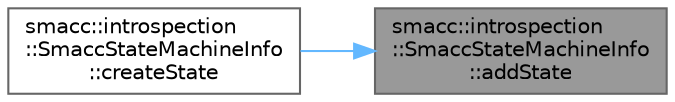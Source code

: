 digraph "smacc::introspection::SmaccStateMachineInfo::addState"
{
 // LATEX_PDF_SIZE
  bgcolor="transparent";
  edge [fontname=Helvetica,fontsize=10,labelfontname=Helvetica,labelfontsize=10];
  node [fontname=Helvetica,fontsize=10,shape=box,height=0.2,width=0.4];
  rankdir="RL";
  Node1 [label="smacc::introspection\l::SmaccStateMachineInfo\l::addState",height=0.2,width=0.4,color="gray40", fillcolor="grey60", style="filled", fontcolor="black",tooltip=" "];
  Node1 -> Node2 [dir="back",color="steelblue1",style="solid"];
  Node2 [label="smacc::introspection\l::SmaccStateMachineInfo\l::createState",height=0.2,width=0.4,color="grey40", fillcolor="white", style="filled",URL="$classsmacc_1_1introspection_1_1SmaccStateMachineInfo.html#ad3eacdb32594e603fb36a8ab478d0ce7",tooltip=" "];
}
